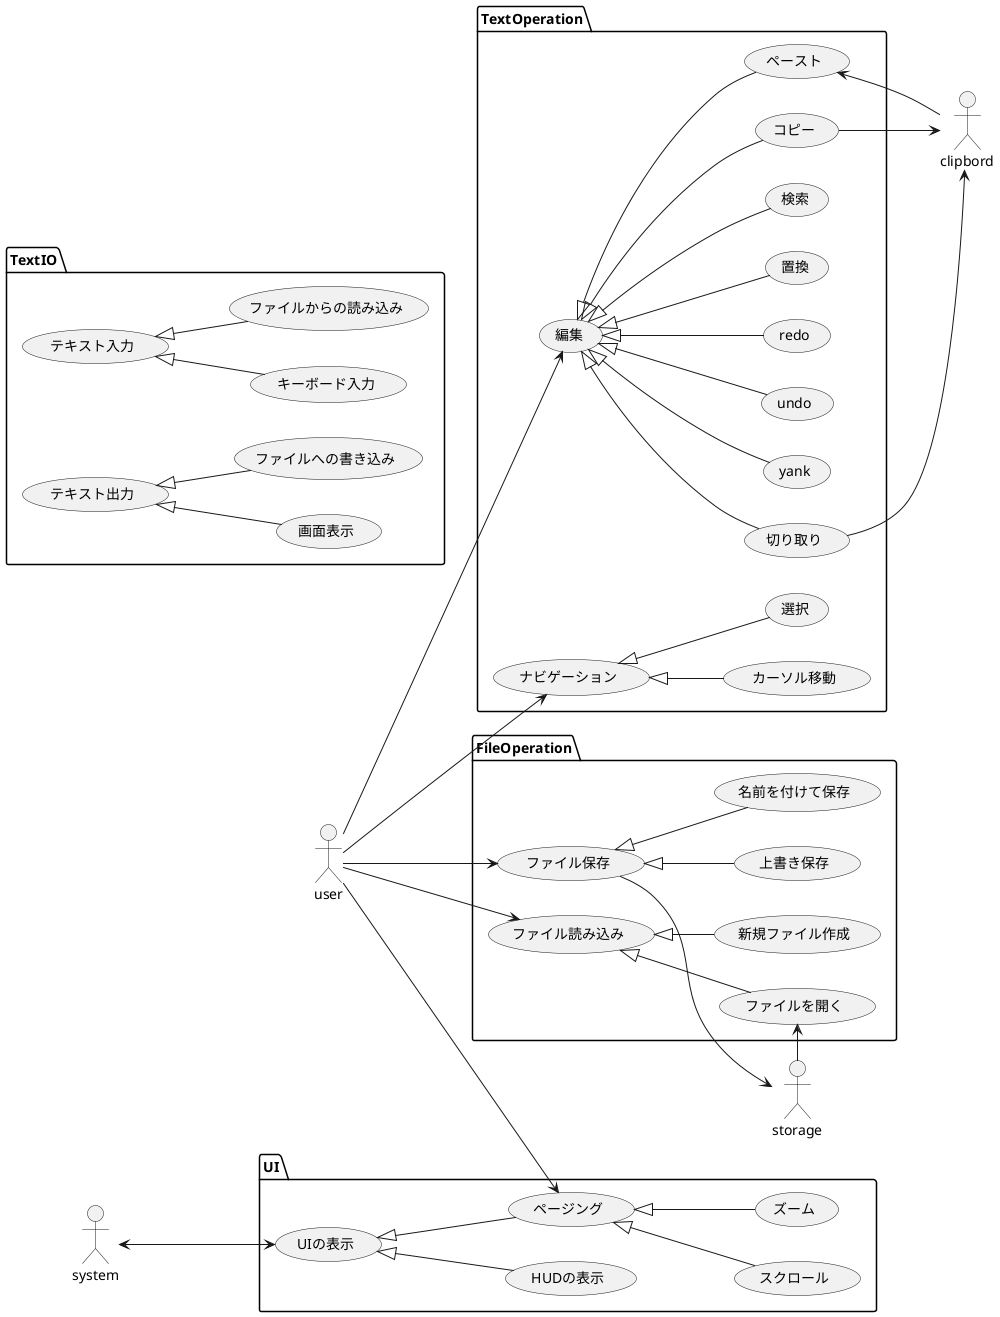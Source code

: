@startuml

left to right direction

' package EditorMode {
'     usecase (モード変更) as modeChange
'     usecase (ノーマルモード) as normalMode
'     usecase (挿入モード) as insertMode
'     usecase (ビジュアルモード) as visualMode
'     usecase (コマンドモード) as commandMode

'     modeChange <|-- normalMode
'     modeChange <|-- insertMode
'     modeChange <|-- visualMode
'     modeChange <|-- commandMode
' }

' package VersionControl {
'     usecase (バージョン管理) as versionControl
'     usecase (コミット) as commit
'     usecase (ブランチ作成) as createBranch
'     usecase (マージ) as merge
'     usecase (履歴表示) as showHistory
'     usecase (差分表示) as showDiff
'     usecase (リビジョン切り替え) as switchRevision
'     usecase (グラフ表示) as showGraph

'     versionControl <|-- commit
'     versionControl <|-- createBranch
'     versionControl <|-- merge
'     versionControl <|-- showHistory
'     versionControl <|-- showDiff
'     versionControl <|-- switchRevision
'     versionControl <|-- showGraph
' }

package TextOperation {
    usecase (コピー) as copy
    usecase (切り取り) as cut
    usecase (ペースト) as paste

    usecase (yank) as yank
    usecase (undo) as undo
    usecase (redo) as redo

    usecase (置換) as replace
    usecase (検索) as search

    usecase (編集) as edit

    usecase (ナビゲーション) as navi

    edit <|-- copy
    edit <|-- cut
    edit <|-- paste
    edit <|-- yank
    edit <|-- undo
    edit <|-- redo
    edit <|-- replace
    edit <|-- search

    usecase (カーソル移動) as moveCursor
    usecase (選択) as block
    navi <|-- moveCursor
    navi <|-- block

    ' edit ..> modeChange : <<include>>
    ' navi ..> modeChange : <<include>>
    ' edit ..> showDiff : <<extend>>
}

package FileOperation {
    usecase (ファイル保存) as saveFile
    usecase (ファイル読み込み) as loadFile

    usecase (上書き保存) as overwriteSave
    usecase (名前を付けて保存) as saveAs

    usecase (ファイルを開く) as openFile
    usecase (新規ファイル作成) as newFile

    saveFile <|-- overwriteSave
    saveFile <|-- saveAs

    loadFile <|-- openFile
    loadFile <|-- newFile
}

' package Log {
'     usecase (システムログの記録) as recordSystemLog
'     usecase (システムログの閲覧) as viewSystemLog

'     usecase (ユーザーログの記録) as recordUserLog
'     usecase (ユーザーログの閲覧) as viewUserLog
'     usecase (ログの検索) as searchLog
'     usecase (ログの出力) as exportLog
'     usecase (ログ設定の変更) as configureLog

'     usecase (操作履歴の記録) as operationHistory
'     usecase (エラーの記録) as errorLog
'     usecase (システム情報の記録) as infoSystemLog

'     recordSystemLog <|-- operationHistory
'     recordSystemLog <|-- errorLog
'     recordSystemLog <|-- infoSystemLog

'     viewSystemLog ..> recordSystemLog : <<include>>
'     viewUserLog ..> recordUserLog : <<include>>
' }

' package ErrorHandling {
'     usecase (エラーの検出) as detectError
'     usecase (エラーメッセージの表示) as showErrorMessage
'     usecase (エラーのログ記録) as logError
'     usecase (リカバリー処理) as recoveryProcess
'     usecase (ユーザーエラーのカウント) as countUserError

'     detectError ..> showErrorMessage : <<include>>
'     detectError ..> logError : <<include>>
'     countUserError ..> detectError : <<include>>
' }

package UI {
    (HUDの表示) as HUD
    (UIの表示) as ui
    (スクロール) as scroll
    (ズーム) as zoom

    (ページング) as paging

    paging <|-- scroll
    paging <|-- zoom

    ui <|-- paging
    ui <|-- HUD
}

package TextIO {
    usecase (テキスト入力) as textInput
    usecase (テキスト出力) as textOutput
    
    usecase (キーボード入力) as keyboardInput
    usecase (ファイルからの読み込み) as fileInput
    
    usecase (画面表示) as screenOutput
    usecase (ファイルへの書き込み) as fileOutput
    
    textInput <|-- keyboardInput
    textInput <|-- fileInput
    
    textOutput <|-- screenOutput
    textOutput <|-- fileOutput
}

' package Formatter {
'     usecase (フォーマッタの適用) as applyFormatter
'     usecase (Tidyの実行) as runTidy

'     applyFormatter ..> textOutput : <<include>>
'     runTidy ..> textOutput : <<include>>
' }

' package Debug {
'     usecase (デバッグ開始) as startDebug
'     usecase (ブレークポイント設定) as setBreakpoint
'     usecase (ステップ実行) as stepExecution
'     usecase (変数の監視) as watchVariable
'     usecase (コールスタックの表示) as showCallStack

'     startDebug <|-- setBreakpoint
'     startDebug <|-- stepExecution
'     startDebug <|-- watchVariable
'     startDebug <|-- showCallStack
' }

' package SpecificationsOperation {
'     usecase (仕様書の読み込み) as readSpecifications
'     usecase (仕様書の書き込み) as writeSpecifications
'     usecase (オムニ候補の登録) as registerOmniCandidates

'     readSpecifications --> writeSpecifications
'     readSpecifications --> registerOmniCandidates
' }

' package Notification {
'     usecase (通知の生成) as generateNotification
'     usecase (ユーザーの応答) as userResponse

'     generateNotification ..> userResponse : <<include>>
' }

:user:
' user --> readSpecifications
' user --> writeSpecifications
' user --> registerOmniCandidates

user --> loadFile
user --> saveFile
user --> edit
user --> navi
' user --> viewUserLog
' user --> searchLog
' user --> exportLog
' user --> configureLog
user --> paging
' user --> versionControl
' user --> applyFormatter
' user --> runTidy
' user --> generateNotification
' user --> userResponse

:storage:
saveFile --> storage
storage --> openFile

':database:
' database <--> recordUserLog
' database <--> recordSystemLog
'database <--> saveFile
'database <--> loadFile

' database <--> versionControl

' :system:
' system --> recordSystemLog
' system --> configureLog

system <--> ui

' system <--> versionControl

:clipbord:
copy --> clipbord 
cut --> clipbord 
clipbord --> paste

@enduml
